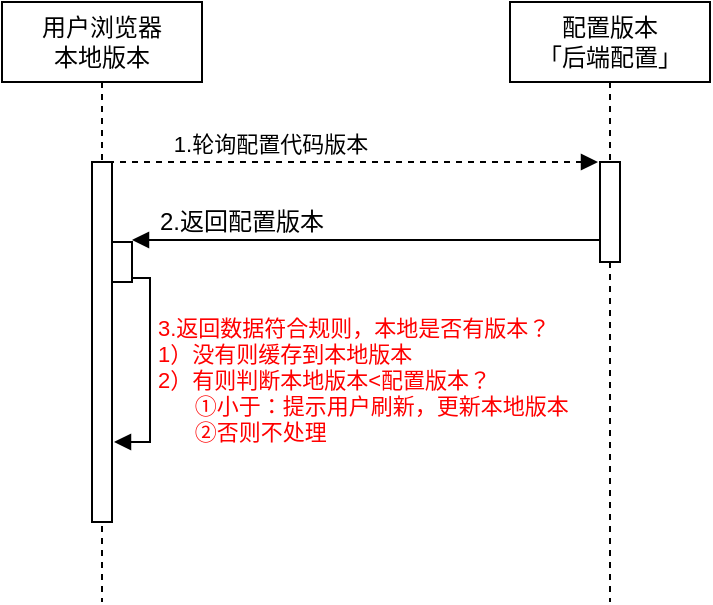 <mxfile version="11.3.1" type="github" pages="1"><diagram id="KRN9th12YZEuFvW1oWvK" name="第 1 页"><mxGraphModel dx="1426" dy="794" grid="1" gridSize="10" guides="1" tooltips="1" connect="1" arrows="1" fold="1" page="1" pageScale="1" pageWidth="827" pageHeight="1169" math="0" shadow="0"><root><mxCell id="0"/><mxCell id="1" parent="0"/><mxCell id="vHpdvwJtG24eY2wFiOSo-11" value="用户浏览器&lt;br&gt;本地版本" style="shape=umlLifeline;perimeter=lifelinePerimeter;whiteSpace=wrap;html=1;container=1;collapsible=0;recursiveResize=0;outlineConnect=0;" parent="1" vertex="1"><mxGeometry x="146" y="480" width="100" height="300" as="geometry"/></mxCell><mxCell id="vHpdvwJtG24eY2wFiOSo-15" value="" style="html=1;points=[];perimeter=orthogonalPerimeter;" parent="vHpdvwJtG24eY2wFiOSo-11" vertex="1"><mxGeometry x="45" y="80" width="10" height="180" as="geometry"/></mxCell><mxCell id="vHpdvwJtG24eY2wFiOSo-13" value="配置版本&lt;br&gt;「后端配置」" style="shape=umlLifeline;perimeter=lifelinePerimeter;whiteSpace=wrap;html=1;container=1;collapsible=0;recursiveResize=0;outlineConnect=0;" parent="1" vertex="1"><mxGeometry x="400" y="480" width="100" height="300" as="geometry"/></mxCell><mxCell id="vHpdvwJtG24eY2wFiOSo-16" value="" style="html=1;points=[];perimeter=orthogonalPerimeter;" parent="vHpdvwJtG24eY2wFiOSo-13" vertex="1"><mxGeometry x="45" y="80" width="10" height="50" as="geometry"/></mxCell><mxCell id="vHpdvwJtG24eY2wFiOSo-14" value="1.轮询配置代码版本" style="html=1;verticalAlign=bottom;endArrow=block;strokeWidth=1;dashed=1;entryX=-0.1;entryY=0;entryDx=0;entryDy=0;entryPerimeter=0;exitX=0.8;exitY=0;exitDx=0;exitDy=0;exitPerimeter=0;" parent="1" source="vHpdvwJtG24eY2wFiOSo-15" target="vHpdvwJtG24eY2wFiOSo-16" edge="1"><mxGeometry x="-0.339" width="80" relative="1" as="geometry"><mxPoint x="196" y="560" as="sourcePoint"/><mxPoint x="276" y="560" as="targetPoint"/><mxPoint as="offset"/></mxGeometry></mxCell><mxCell id="vHpdvwJtG24eY2wFiOSo-18" value="" style="edgeStyle=none;rounded=0;orthogonalLoop=1;jettySize=auto;html=0;startArrow=none;startFill=0;endArrow=block;endFill=1;strokeWidth=1;entryX=1;entryY=-0.05;entryDx=0;entryDy=0;entryPerimeter=0;" parent="1" source="vHpdvwJtG24eY2wFiOSo-16" target="hxObZTATBqO-4w2LntiC-1" edge="1"><mxGeometry relative="1" as="geometry"><mxPoint x="210" y="588" as="targetPoint"/></mxGeometry></mxCell><mxCell id="vHpdvwJtG24eY2wFiOSo-19" value="2.返回配置版本" style="text;html=1;resizable=0;points=[];autosize=1;align=left;verticalAlign=top;spacingTop=-4;" parent="1" vertex="1"><mxGeometry x="223" y="580" width="100" height="20" as="geometry"/></mxCell><mxCell id="hxObZTATBqO-4w2LntiC-1" value="" style="html=1;points=[];perimeter=orthogonalPerimeter;" vertex="1" parent="1"><mxGeometry x="201" y="600" width="10" height="20" as="geometry"/></mxCell><mxCell id="hxObZTATBqO-4w2LntiC-3" value="&lt;font color=&quot;#ff0000&quot;&gt;3.返回数据符合规则，本地是否有版本？&lt;br&gt;1）没有则缓存到本地版本&lt;br&gt;2）有则判断本地版本&amp;lt;配置版本？&lt;br&gt;&amp;nbsp; &amp;nbsp; &amp;nbsp; ①小于：提示用户刷新，更新本地版本&lt;br&gt;&amp;nbsp; &amp;nbsp; &amp;nbsp; ②否则不处理&lt;/font&gt;" style="edgeStyle=orthogonalEdgeStyle;html=1;align=left;spacingLeft=2;endArrow=block;rounded=0;exitX=1;exitY=0.9;exitDx=0;exitDy=0;exitPerimeter=0;" edge="1" parent="1" source="hxObZTATBqO-4w2LntiC-1"><mxGeometry x="0.101" relative="1" as="geometry"><mxPoint x="216" y="605" as="sourcePoint"/><Array as="points"><mxPoint x="220" y="618"/><mxPoint x="220" y="700"/></Array><mxPoint x="202" y="700" as="targetPoint"/><mxPoint as="offset"/></mxGeometry></mxCell></root></mxGraphModel></diagram></mxfile>
